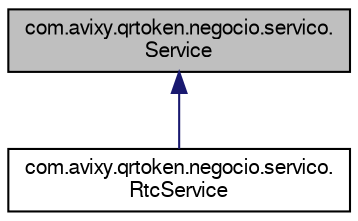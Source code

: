 digraph "com.avixy.qrtoken.negocio.servico.Service"
{
  bgcolor="transparent";
  edge [fontname="FreeSans",fontsize="10",labelfontname="FreeSans",labelfontsize="10"];
  node [fontname="FreeSans",fontsize="10",shape=record];
  Node1 [label="com.avixy.qrtoken.negocio.servico.\lService",height=0.2,width=0.4,color="black", fillcolor="grey75", style="filled" fontcolor="black"];
  Node1 -> Node2 [dir="back",color="midnightblue",fontsize="10",style="solid",fontname="FreeSans"];
  Node2 [label="com.avixy.qrtoken.negocio.servico.\lRtcService",height=0.2,width=0.4,color="black",URL="$classcom_1_1avixy_1_1qrtoken_1_1negocio_1_1servico_1_1RtcService.html",tooltip="Created by I7 on 31/07/2014. "];
}
